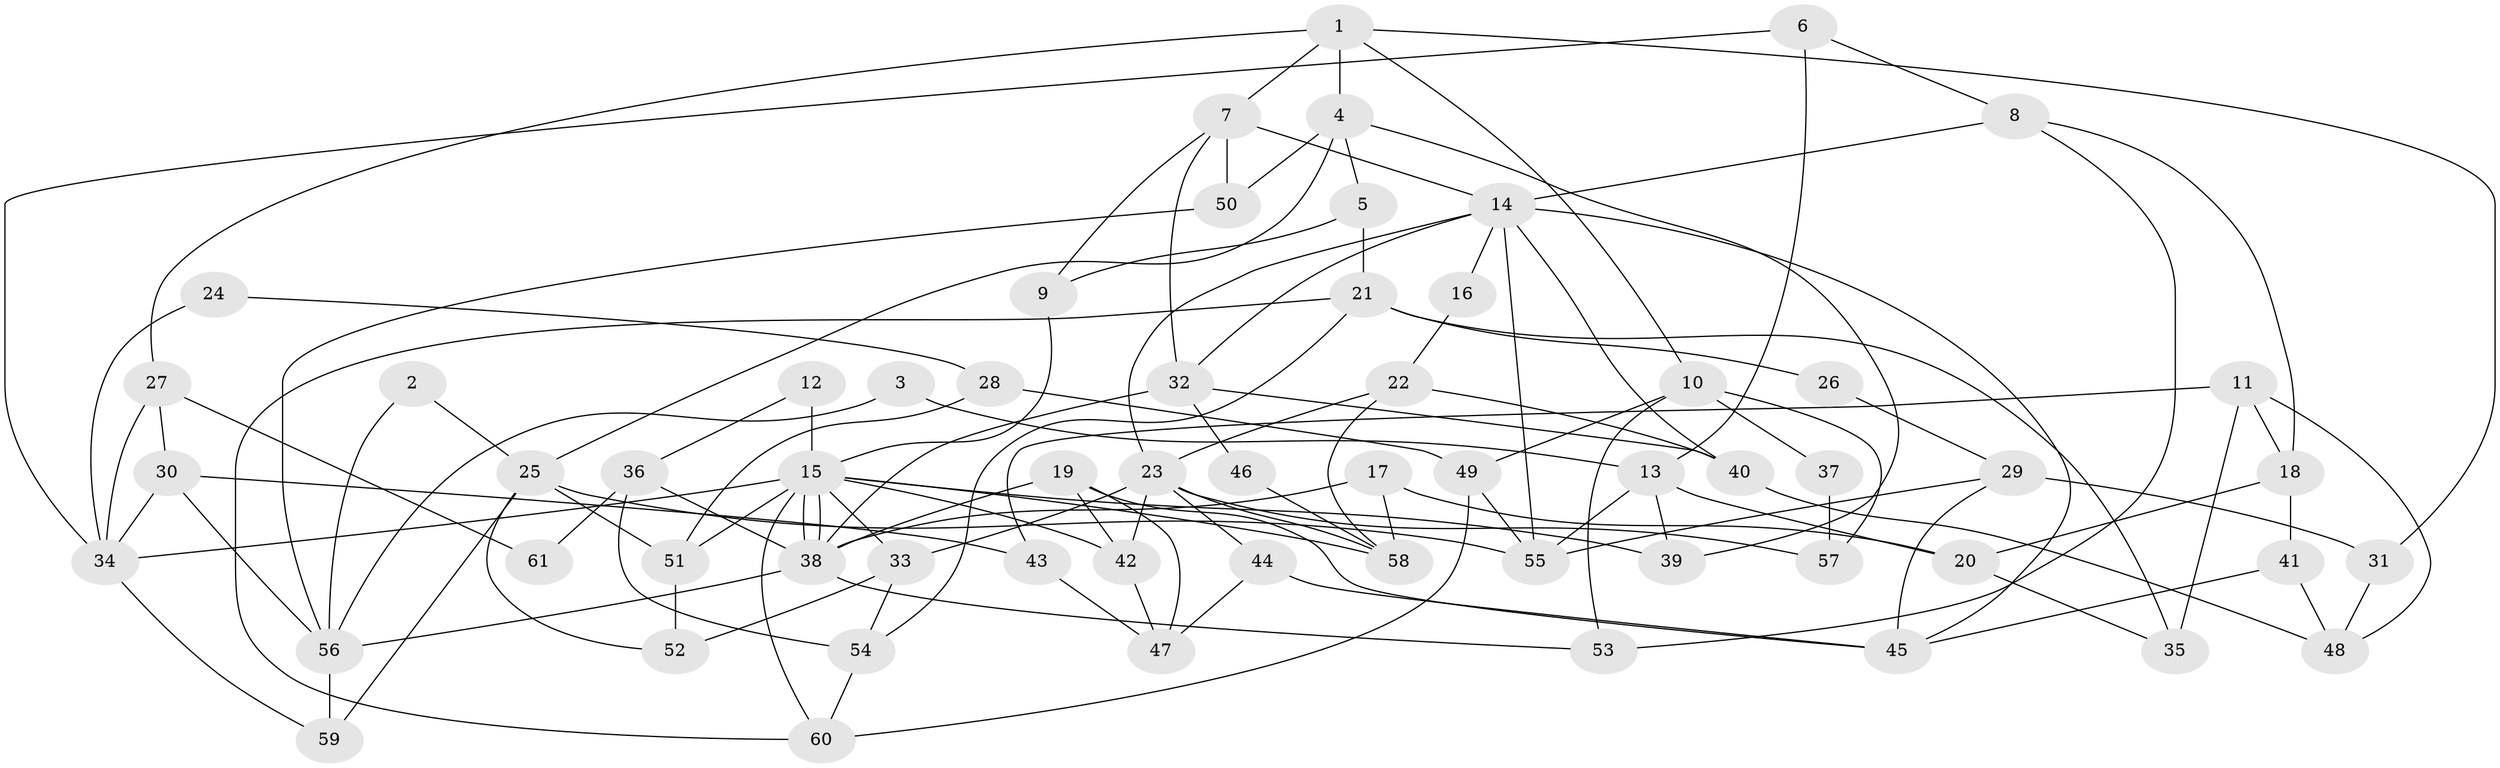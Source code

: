 // Generated by graph-tools (version 1.1) at 2025/14/03/09/25 04:14:53]
// undirected, 61 vertices, 122 edges
graph export_dot {
graph [start="1"]
  node [color=gray90,style=filled];
  1;
  2;
  3;
  4;
  5;
  6;
  7;
  8;
  9;
  10;
  11;
  12;
  13;
  14;
  15;
  16;
  17;
  18;
  19;
  20;
  21;
  22;
  23;
  24;
  25;
  26;
  27;
  28;
  29;
  30;
  31;
  32;
  33;
  34;
  35;
  36;
  37;
  38;
  39;
  40;
  41;
  42;
  43;
  44;
  45;
  46;
  47;
  48;
  49;
  50;
  51;
  52;
  53;
  54;
  55;
  56;
  57;
  58;
  59;
  60;
  61;
  1 -- 27;
  1 -- 4;
  1 -- 7;
  1 -- 10;
  1 -- 31;
  2 -- 25;
  2 -- 56;
  3 -- 56;
  3 -- 13;
  4 -- 39;
  4 -- 5;
  4 -- 25;
  4 -- 50;
  5 -- 9;
  5 -- 21;
  6 -- 34;
  6 -- 13;
  6 -- 8;
  7 -- 50;
  7 -- 9;
  7 -- 14;
  7 -- 32;
  8 -- 14;
  8 -- 18;
  8 -- 53;
  9 -- 15;
  10 -- 53;
  10 -- 37;
  10 -- 49;
  10 -- 57;
  11 -- 18;
  11 -- 35;
  11 -- 43;
  11 -- 48;
  12 -- 36;
  12 -- 15;
  13 -- 20;
  13 -- 55;
  13 -- 39;
  14 -- 23;
  14 -- 16;
  14 -- 32;
  14 -- 40;
  14 -- 45;
  14 -- 55;
  15 -- 58;
  15 -- 38;
  15 -- 38;
  15 -- 33;
  15 -- 34;
  15 -- 39;
  15 -- 42;
  15 -- 51;
  15 -- 60;
  16 -- 22;
  17 -- 38;
  17 -- 58;
  17 -- 20;
  18 -- 41;
  18 -- 20;
  19 -- 47;
  19 -- 38;
  19 -- 42;
  19 -- 45;
  20 -- 35;
  21 -- 60;
  21 -- 54;
  21 -- 26;
  21 -- 35;
  22 -- 40;
  22 -- 23;
  22 -- 58;
  23 -- 33;
  23 -- 42;
  23 -- 44;
  23 -- 57;
  23 -- 58;
  24 -- 34;
  24 -- 28;
  25 -- 55;
  25 -- 51;
  25 -- 52;
  25 -- 59;
  26 -- 29;
  27 -- 30;
  27 -- 34;
  27 -- 61;
  28 -- 51;
  28 -- 49;
  29 -- 45;
  29 -- 31;
  29 -- 55;
  30 -- 56;
  30 -- 43;
  30 -- 34;
  31 -- 48;
  32 -- 38;
  32 -- 40;
  32 -- 46;
  33 -- 52;
  33 -- 54;
  34 -- 59;
  36 -- 38;
  36 -- 54;
  36 -- 61;
  37 -- 57;
  38 -- 53;
  38 -- 56;
  40 -- 48;
  41 -- 48;
  41 -- 45;
  42 -- 47;
  43 -- 47;
  44 -- 45;
  44 -- 47;
  46 -- 58;
  49 -- 55;
  49 -- 60;
  50 -- 56;
  51 -- 52;
  54 -- 60;
  56 -- 59;
}
